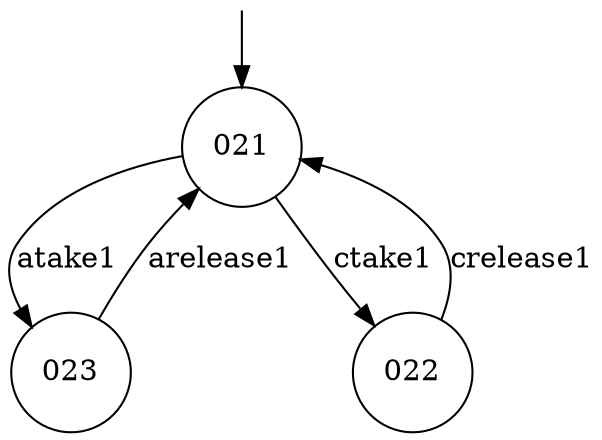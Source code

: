 digraph g {

	s0 [shape="circle" label="021"];
	s1 [shape="circle" label="023"];
	s2 [shape="circle" label="022"];

	s1 -> s0 [modality="MUST", style="strict", label="arelease1"];
	s2 -> s0 [modality="MUST", style="strict", label="crelease1"];
	s0 -> s2 [modality="MUST", style="strict", label="ctake1"];
	s0 -> s1 [modality="MUST", style="strict", label="atake1"];

__start0 [label="" shape="none" width="0" height="0"];
__start0 -> s0;
}
